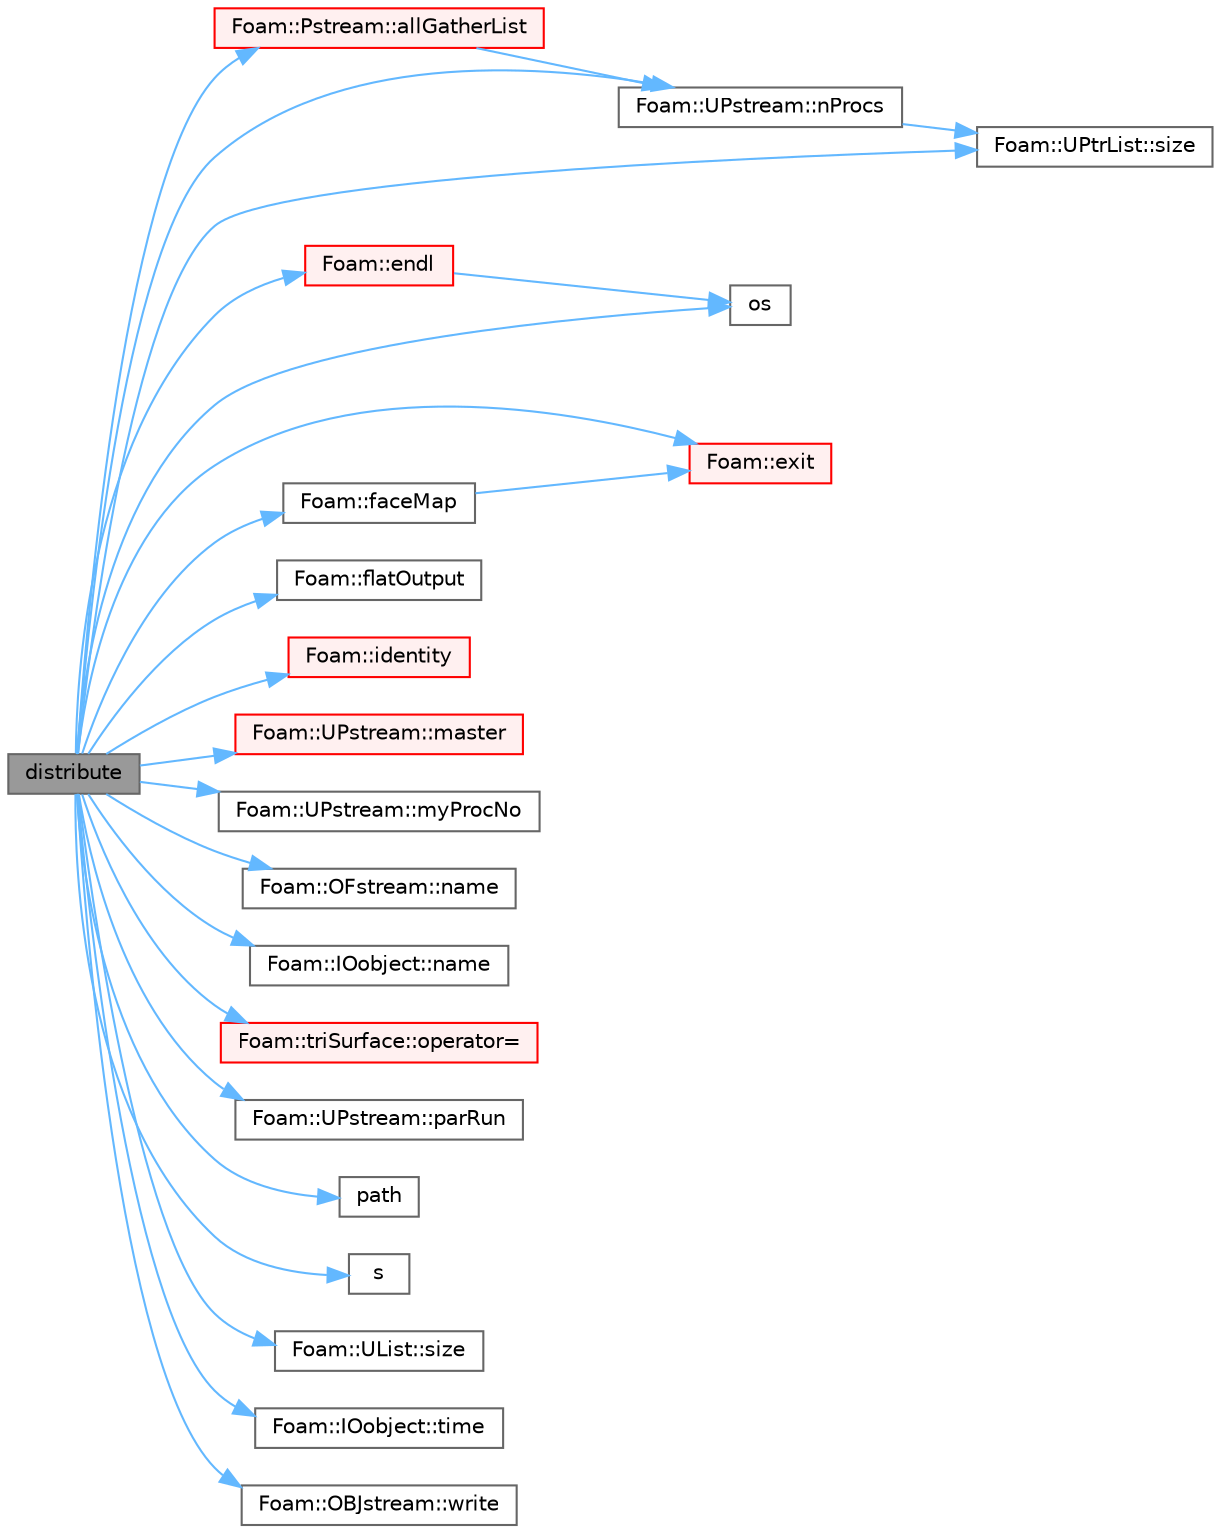 digraph "distribute"
{
 // LATEX_PDF_SIZE
  bgcolor="transparent";
  edge [fontname=Helvetica,fontsize=10,labelfontname=Helvetica,labelfontsize=10];
  node [fontname=Helvetica,fontsize=10,shape=box,height=0.2,width=0.4];
  rankdir="LR";
  Node1 [id="Node000001",label="distribute",height=0.2,width=0.4,color="gray40", fillcolor="grey60", style="filled", fontcolor="black",tooltip=" "];
  Node1 -> Node2 [id="edge1_Node000001_Node000002",color="steelblue1",style="solid",tooltip=" "];
  Node2 [id="Node000002",label="Foam::Pstream::allGatherList",height=0.2,width=0.4,color="red", fillcolor="#FFF0F0", style="filled",URL="$classFoam_1_1Pstream.html#ae922e15e1dd57e59fa36902268807c78",tooltip=" "];
  Node2 -> Node12 [id="edge2_Node000002_Node000012",color="steelblue1",style="solid",tooltip=" "];
  Node12 [id="Node000012",label="Foam::UPstream::nProcs",height=0.2,width=0.4,color="grey40", fillcolor="white", style="filled",URL="$classFoam_1_1UPstream.html#a7db00ff752d312e8138599b99537f5e4",tooltip=" "];
  Node12 -> Node13 [id="edge3_Node000012_Node000013",color="steelblue1",style="solid",tooltip=" "];
  Node13 [id="Node000013",label="Foam::UPtrList::size",height=0.2,width=0.4,color="grey40", fillcolor="white", style="filled",URL="$classFoam_1_1UPtrList.html#a95603446b248fe1ecf5dc59bcc2eaff0",tooltip=" "];
  Node1 -> Node6 [id="edge4_Node000001_Node000006",color="steelblue1",style="solid",tooltip=" "];
  Node6 [id="Node000006",label="Foam::endl",height=0.2,width=0.4,color="red", fillcolor="#FFF0F0", style="filled",URL="$namespaceFoam.html#a7d5eca45a323264dc5fe811500ebda47",tooltip=" "];
  Node6 -> Node9 [id="edge5_Node000006_Node000009",color="steelblue1",style="solid",tooltip=" "];
  Node9 [id="Node000009",label="os",height=0.2,width=0.4,color="grey40", fillcolor="white", style="filled",URL="$faMeshWriteEdgesOBJ_8H.html#abea05d50bd7259b44f2002c0382ba13e",tooltip=" "];
  Node1 -> Node22 [id="edge6_Node000001_Node000022",color="steelblue1",style="solid",tooltip=" "];
  Node22 [id="Node000022",label="Foam::exit",height=0.2,width=0.4,color="red", fillcolor="#FFF0F0", style="filled",URL="$namespaceFoam.html#ae0529b088aefc9f83b89dce5c31fda64",tooltip=" "];
  Node1 -> Node24 [id="edge7_Node000001_Node000024",color="steelblue1",style="solid",tooltip=" "];
  Node24 [id="Node000024",label="Foam::faceMap",height=0.2,width=0.4,color="grey40", fillcolor="white", style="filled",URL="$namespaceFoam.html#a07575dc8f5db1a87af23b7c4e2647e3f",tooltip=" "];
  Node24 -> Node22 [id="edge8_Node000024_Node000022",color="steelblue1",style="solid",tooltip=" "];
  Node1 -> Node25 [id="edge9_Node000001_Node000025",color="steelblue1",style="solid",tooltip=" "];
  Node25 [id="Node000025",label="Foam::flatOutput",height=0.2,width=0.4,color="grey40", fillcolor="white", style="filled",URL="$namespaceFoam.html#a96e2e8876d0fda12c609276ec6a0092d",tooltip=" "];
  Node1 -> Node26 [id="edge10_Node000001_Node000026",color="steelblue1",style="solid",tooltip=" "];
  Node26 [id="Node000026",label="Foam::identity",height=0.2,width=0.4,color="red", fillcolor="#FFF0F0", style="filled",URL="$namespaceFoam.html#a14e1da6db5665f43c1e588eab475eabf",tooltip=" "];
  Node1 -> Node29 [id="edge11_Node000001_Node000029",color="steelblue1",style="solid",tooltip=" "];
  Node29 [id="Node000029",label="Foam::UPstream::master",height=0.2,width=0.4,color="red", fillcolor="#FFF0F0", style="filled",URL="$classFoam_1_1UPstream.html#a60159c36fcc2e247e0cb24b89914f1e4",tooltip=" "];
  Node1 -> Node14 [id="edge12_Node000001_Node000014",color="steelblue1",style="solid",tooltip=" "];
  Node14 [id="Node000014",label="Foam::UPstream::myProcNo",height=0.2,width=0.4,color="grey40", fillcolor="white", style="filled",URL="$classFoam_1_1UPstream.html#a18ae428d3236c638ac680fa9f506c11a",tooltip=" "];
  Node1 -> Node31 [id="edge13_Node000001_Node000031",color="steelblue1",style="solid",tooltip=" "];
  Node31 [id="Node000031",label="Foam::OFstream::name",height=0.2,width=0.4,color="grey40", fillcolor="white", style="filled",URL="$classFoam_1_1OFstream.html#a48d778ecaf612e9ac27dd0440302cc38",tooltip=" "];
  Node1 -> Node32 [id="edge14_Node000001_Node000032",color="steelblue1",style="solid",tooltip=" "];
  Node32 [id="Node000032",label="Foam::IOobject::name",height=0.2,width=0.4,color="grey40", fillcolor="white", style="filled",URL="$classFoam_1_1IOobject.html#a19bad5682ac7f021cc3a66fcfaa98c8e",tooltip=" "];
  Node1 -> Node12 [id="edge15_Node000001_Node000012",color="steelblue1",style="solid",tooltip=" "];
  Node1 -> Node33 [id="edge16_Node000001_Node000033",color="steelblue1",style="solid",tooltip=" "];
  Node33 [id="Node000033",label="Foam::triSurface::operator=",height=0.2,width=0.4,color="red", fillcolor="#FFF0F0", style="filled",URL="$classFoam_1_1triSurface.html#ae75753c6f2b31e70d404fa7a0e224cd4",tooltip=" "];
  Node1 -> Node9 [id="edge17_Node000001_Node000009",color="steelblue1",style="solid",tooltip=" "];
  Node1 -> Node36 [id="edge18_Node000001_Node000036",color="steelblue1",style="solid",tooltip=" "];
  Node36 [id="Node000036",label="Foam::UPstream::parRun",height=0.2,width=0.4,color="grey40", fillcolor="white", style="filled",URL="$classFoam_1_1UPstream.html#afb8def01c77f71ab69d0bf95b9fb0321",tooltip=" "];
  Node1 -> Node37 [id="edge19_Node000001_Node000037",color="steelblue1",style="solid",tooltip=" "];
  Node37 [id="Node000037",label="path",height=0.2,width=0.4,color="grey40", fillcolor="white", style="filled",URL="$collapse_8H.html#ad8adfaf80503dc99cbb14bf07bf1eb22",tooltip=" "];
  Node1 -> Node38 [id="edge20_Node000001_Node000038",color="steelblue1",style="solid",tooltip=" "];
  Node38 [id="Node000038",label="s",height=0.2,width=0.4,color="grey40", fillcolor="white", style="filled",URL="$gmvOutputSpray_8H.html#abd29a68223d2d8cf69b98ba8e32a841c",tooltip=" "];
  Node1 -> Node39 [id="edge21_Node000001_Node000039",color="steelblue1",style="solid",tooltip=" "];
  Node39 [id="Node000039",label="Foam::UList::size",height=0.2,width=0.4,color="grey40", fillcolor="white", style="filled",URL="$classFoam_1_1UList.html#abc296a9a9358ca1777de98c15a4d7816",tooltip=" "];
  Node1 -> Node13 [id="edge22_Node000001_Node000013",color="steelblue1",style="solid",tooltip=" "];
  Node1 -> Node40 [id="edge23_Node000001_Node000040",color="steelblue1",style="solid",tooltip=" "];
  Node40 [id="Node000040",label="Foam::IOobject::time",height=0.2,width=0.4,color="grey40", fillcolor="white", style="filled",URL="$classFoam_1_1IOobject.html#a063241beec817c2d3664aaea16d09f20",tooltip=" "];
  Node1 -> Node41 [id="edge24_Node000001_Node000041",color="steelblue1",style="solid",tooltip=" "];
  Node41 [id="Node000041",label="Foam::OBJstream::write",height=0.2,width=0.4,color="grey40", fillcolor="white", style="filled",URL="$classFoam_1_1OBJstream.html#a279c232bdbfc3fe0df964395b41a7826",tooltip=" "];
}
